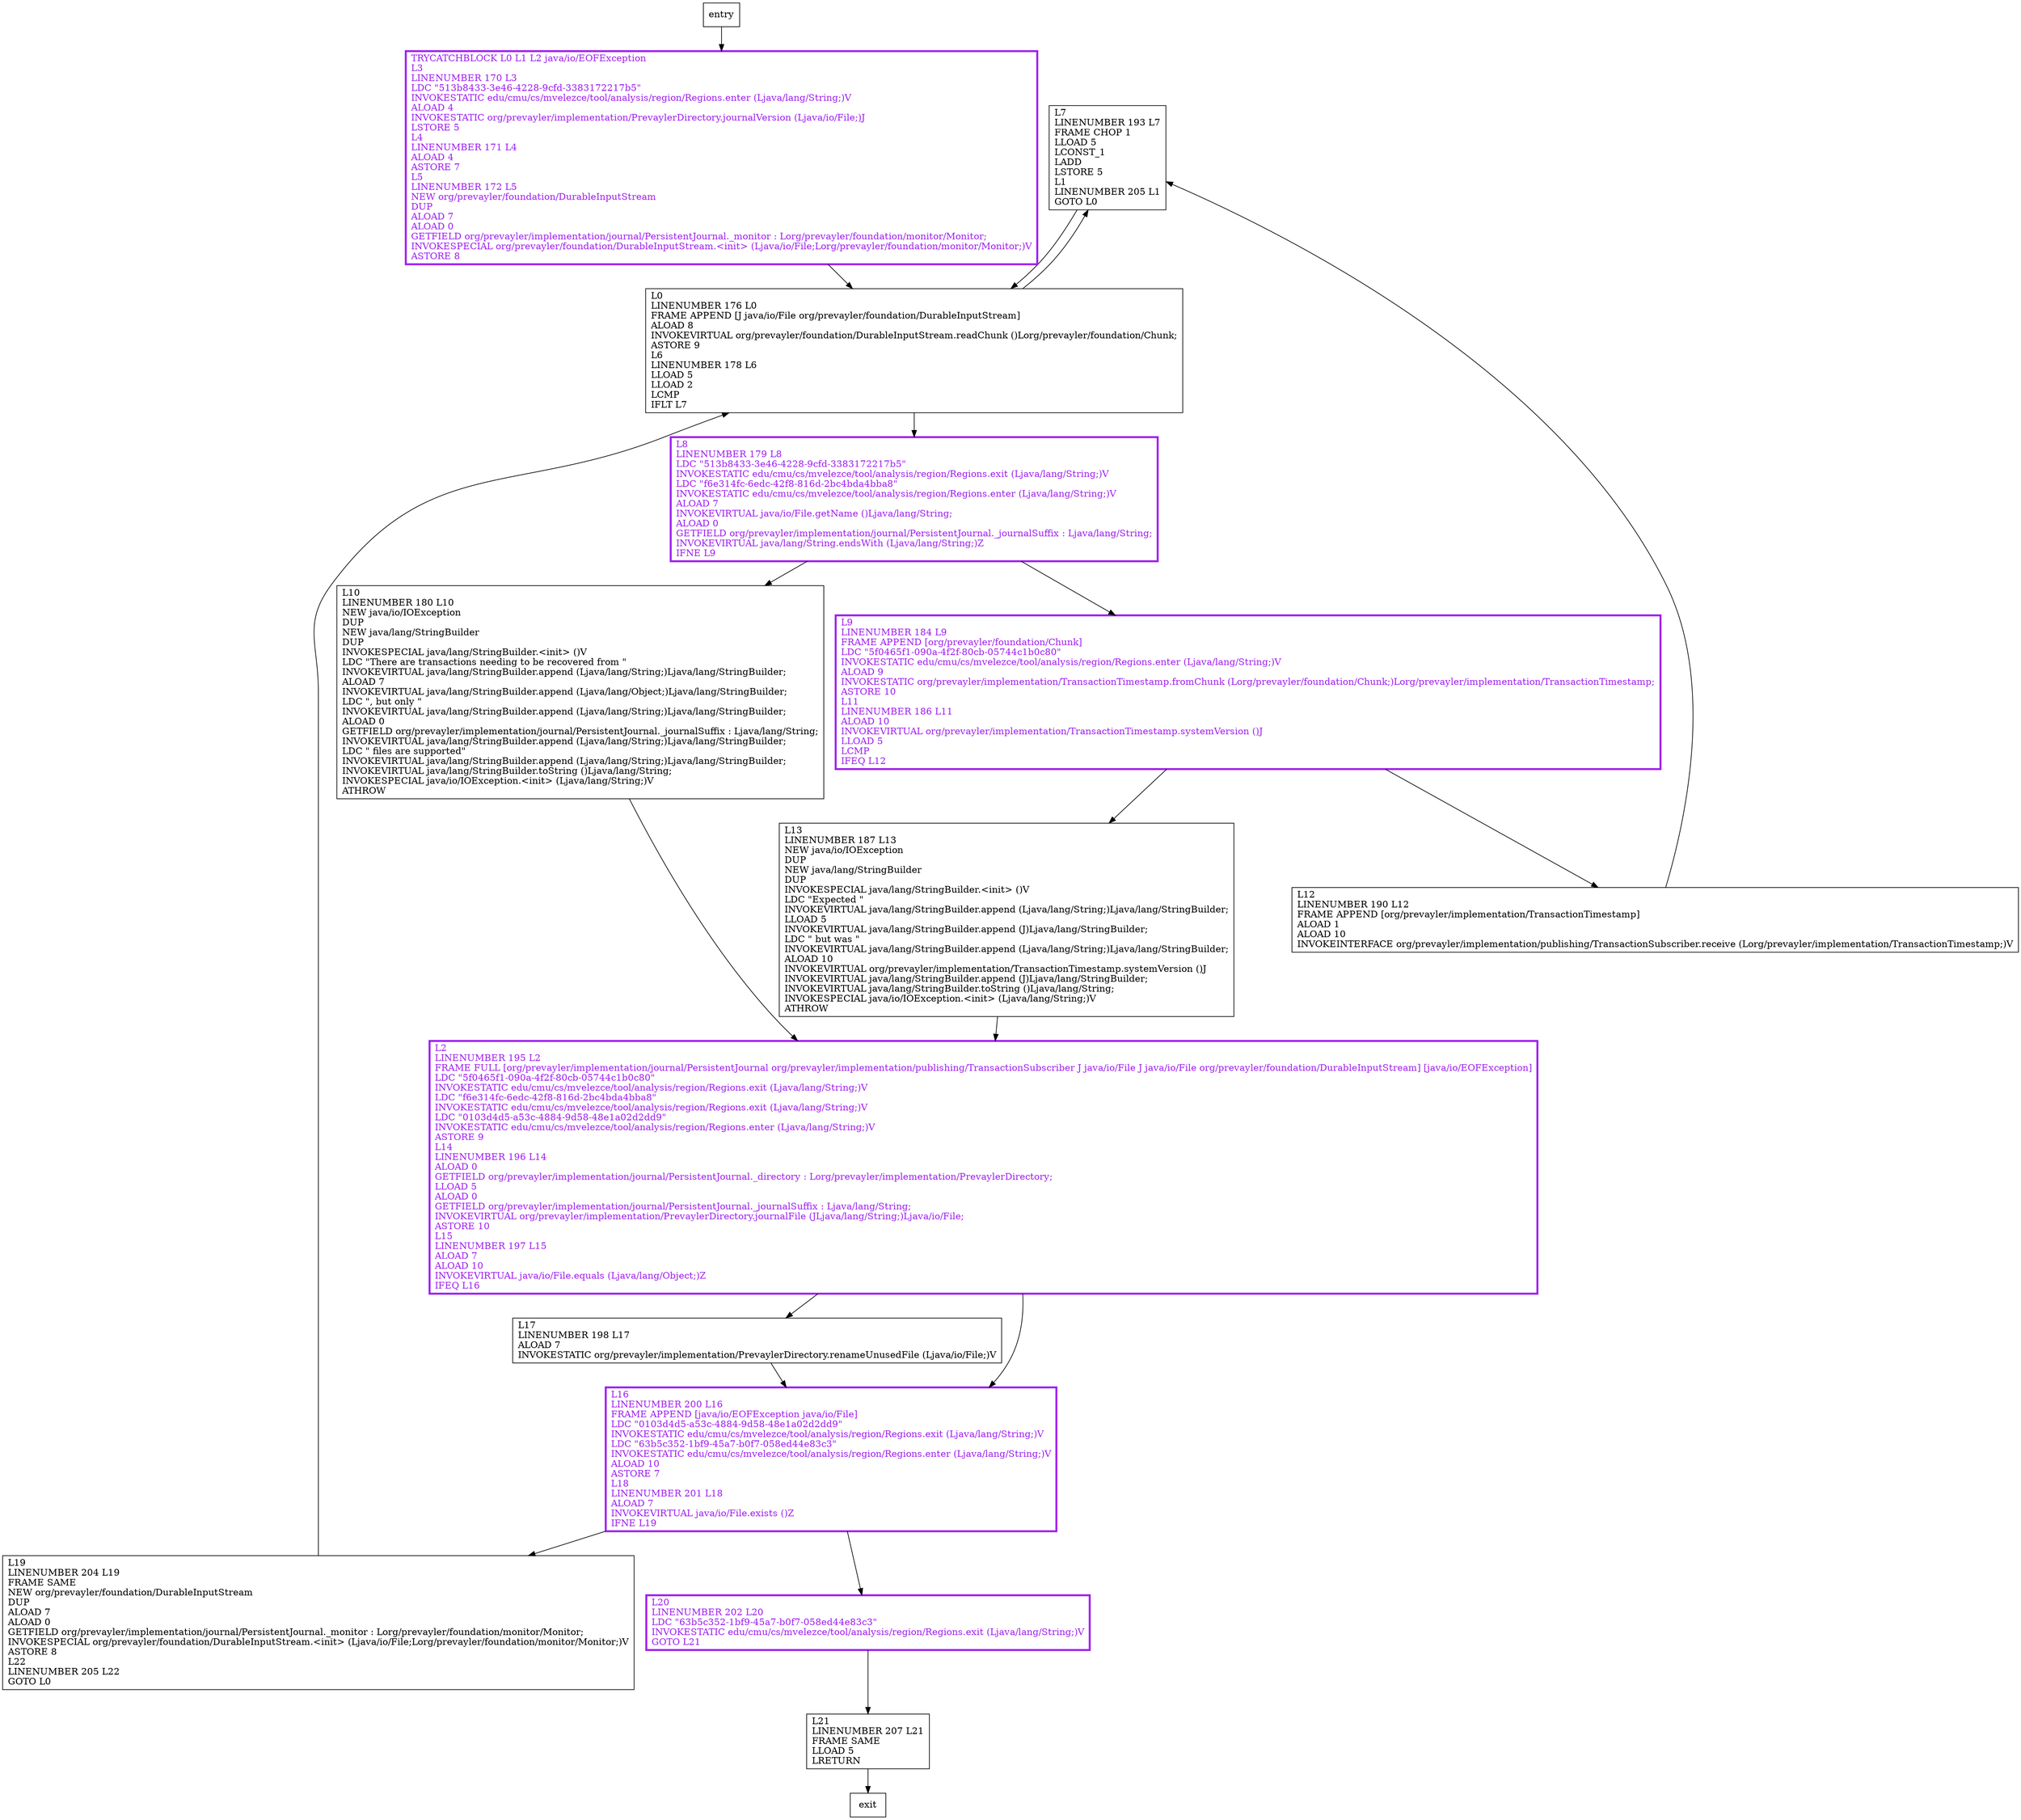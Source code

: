 digraph recoverPendingTransactions {
node [shape=record];
1438728800 [label="L7\lLINENUMBER 193 L7\lFRAME CHOP 1\lLLOAD 5\lLCONST_1\lLADD\lLSTORE 5\lL1\lLINENUMBER 205 L1\lGOTO L0\l"];
909443748 [label="L9\lLINENUMBER 184 L9\lFRAME APPEND [org/prevayler/foundation/Chunk]\lLDC \"5f0465f1-090a-4f2f-80cb-05744c1b0c80\"\lINVOKESTATIC edu/cmu/cs/mvelezce/tool/analysis/region/Regions.enter (Ljava/lang/String;)V\lALOAD 9\lINVOKESTATIC org/prevayler/implementation/TransactionTimestamp.fromChunk (Lorg/prevayler/foundation/Chunk;)Lorg/prevayler/implementation/TransactionTimestamp;\lASTORE 10\lL11\lLINENUMBER 186 L11\lALOAD 10\lINVOKEVIRTUAL org/prevayler/implementation/TransactionTimestamp.systemVersion ()J\lLLOAD 5\lLCMP\lIFEQ L12\l"];
1610048287 [label="L12\lLINENUMBER 190 L12\lFRAME APPEND [org/prevayler/implementation/TransactionTimestamp]\lALOAD 1\lALOAD 10\lINVOKEINTERFACE org/prevayler/implementation/publishing/TransactionSubscriber.receive (Lorg/prevayler/implementation/TransactionTimestamp;)V\l"];
627833787 [label="L8\lLINENUMBER 179 L8\lLDC \"513b8433-3e46-4228-9cfd-3383172217b5\"\lINVOKESTATIC edu/cmu/cs/mvelezce/tool/analysis/region/Regions.exit (Ljava/lang/String;)V\lLDC \"f6e314fc-6edc-42f8-816d-2bc4bda4bba8\"\lINVOKESTATIC edu/cmu/cs/mvelezce/tool/analysis/region/Regions.enter (Ljava/lang/String;)V\lALOAD 7\lINVOKEVIRTUAL java/io/File.getName ()Ljava/lang/String;\lALOAD 0\lGETFIELD org/prevayler/implementation/journal/PersistentJournal._journalSuffix : Ljava/lang/String;\lINVOKEVIRTUAL java/lang/String.endsWith (Ljava/lang/String;)Z\lIFNE L9\l"];
2000584752 [label="L20\lLINENUMBER 202 L20\lLDC \"63b5c352-1bf9-45a7-b0f7-058ed44e83c3\"\lINVOKESTATIC edu/cmu/cs/mvelezce/tool/analysis/region/Regions.exit (Ljava/lang/String;)V\lGOTO L21\l"];
377962715 [label="L17\lLINENUMBER 198 L17\lALOAD 7\lINVOKESTATIC org/prevayler/implementation/PrevaylerDirectory.renameUnusedFile (Ljava/io/File;)V\l"];
471308862 [label="L19\lLINENUMBER 204 L19\lFRAME SAME\lNEW org/prevayler/foundation/DurableInputStream\lDUP\lALOAD 7\lALOAD 0\lGETFIELD org/prevayler/implementation/journal/PersistentJournal._monitor : Lorg/prevayler/foundation/monitor/Monitor;\lINVOKESPECIAL org/prevayler/foundation/DurableInputStream.\<init\> (Ljava/io/File;Lorg/prevayler/foundation/monitor/Monitor;)V\lASTORE 8\lL22\lLINENUMBER 205 L22\lGOTO L0\l"];
905917952 [label="TRYCATCHBLOCK L0 L1 L2 java/io/EOFException\lL3\lLINENUMBER 170 L3\lLDC \"513b8433-3e46-4228-9cfd-3383172217b5\"\lINVOKESTATIC edu/cmu/cs/mvelezce/tool/analysis/region/Regions.enter (Ljava/lang/String;)V\lALOAD 4\lINVOKESTATIC org/prevayler/implementation/PrevaylerDirectory.journalVersion (Ljava/io/File;)J\lLSTORE 5\lL4\lLINENUMBER 171 L4\lALOAD 4\lASTORE 7\lL5\lLINENUMBER 172 L5\lNEW org/prevayler/foundation/DurableInputStream\lDUP\lALOAD 7\lALOAD 0\lGETFIELD org/prevayler/implementation/journal/PersistentJournal._monitor : Lorg/prevayler/foundation/monitor/Monitor;\lINVOKESPECIAL org/prevayler/foundation/DurableInputStream.\<init\> (Ljava/io/File;Lorg/prevayler/foundation/monitor/Monitor;)V\lASTORE 8\l"];
624685600 [label="L2\lLINENUMBER 195 L2\lFRAME FULL [org/prevayler/implementation/journal/PersistentJournal org/prevayler/implementation/publishing/TransactionSubscriber J java/io/File J java/io/File org/prevayler/foundation/DurableInputStream] [java/io/EOFException]\lLDC \"5f0465f1-090a-4f2f-80cb-05744c1b0c80\"\lINVOKESTATIC edu/cmu/cs/mvelezce/tool/analysis/region/Regions.exit (Ljava/lang/String;)V\lLDC \"f6e314fc-6edc-42f8-816d-2bc4bda4bba8\"\lINVOKESTATIC edu/cmu/cs/mvelezce/tool/analysis/region/Regions.exit (Ljava/lang/String;)V\lLDC \"0103d4d5-a53c-4884-9d58-48e1a02d2dd9\"\lINVOKESTATIC edu/cmu/cs/mvelezce/tool/analysis/region/Regions.enter (Ljava/lang/String;)V\lASTORE 9\lL14\lLINENUMBER 196 L14\lALOAD 0\lGETFIELD org/prevayler/implementation/journal/PersistentJournal._directory : Lorg/prevayler/implementation/PrevaylerDirectory;\lLLOAD 5\lALOAD 0\lGETFIELD org/prevayler/implementation/journal/PersistentJournal._journalSuffix : Ljava/lang/String;\lINVOKEVIRTUAL org/prevayler/implementation/PrevaylerDirectory.journalFile (JLjava/lang/String;)Ljava/io/File;\lASTORE 10\lL15\lLINENUMBER 197 L15\lALOAD 7\lALOAD 10\lINVOKEVIRTUAL java/io/File.equals (Ljava/lang/Object;)Z\lIFEQ L16\l"];
148665287 [label="L0\lLINENUMBER 176 L0\lFRAME APPEND [J java/io/File org/prevayler/foundation/DurableInputStream]\lALOAD 8\lINVOKEVIRTUAL org/prevayler/foundation/DurableInputStream.readChunk ()Lorg/prevayler/foundation/Chunk;\lASTORE 9\lL6\lLINENUMBER 178 L6\lLLOAD 5\lLLOAD 2\lLCMP\lIFLT L7\l"];
1921792526 [label="L16\lLINENUMBER 200 L16\lFRAME APPEND [java/io/EOFException java/io/File]\lLDC \"0103d4d5-a53c-4884-9d58-48e1a02d2dd9\"\lINVOKESTATIC edu/cmu/cs/mvelezce/tool/analysis/region/Regions.exit (Ljava/lang/String;)V\lLDC \"63b5c352-1bf9-45a7-b0f7-058ed44e83c3\"\lINVOKESTATIC edu/cmu/cs/mvelezce/tool/analysis/region/Regions.enter (Ljava/lang/String;)V\lALOAD 10\lASTORE 7\lL18\lLINENUMBER 201 L18\lALOAD 7\lINVOKEVIRTUAL java/io/File.exists ()Z\lIFNE L19\l"];
1685162131 [label="L21\lLINENUMBER 207 L21\lFRAME SAME\lLLOAD 5\lLRETURN\l"];
1103719015 [label="L13\lLINENUMBER 187 L13\lNEW java/io/IOException\lDUP\lNEW java/lang/StringBuilder\lDUP\lINVOKESPECIAL java/lang/StringBuilder.\<init\> ()V\lLDC \"Expected \"\lINVOKEVIRTUAL java/lang/StringBuilder.append (Ljava/lang/String;)Ljava/lang/StringBuilder;\lLLOAD 5\lINVOKEVIRTUAL java/lang/StringBuilder.append (J)Ljava/lang/StringBuilder;\lLDC \" but was \"\lINVOKEVIRTUAL java/lang/StringBuilder.append (Ljava/lang/String;)Ljava/lang/StringBuilder;\lALOAD 10\lINVOKEVIRTUAL org/prevayler/implementation/TransactionTimestamp.systemVersion ()J\lINVOKEVIRTUAL java/lang/StringBuilder.append (J)Ljava/lang/StringBuilder;\lINVOKEVIRTUAL java/lang/StringBuilder.toString ()Ljava/lang/String;\lINVOKESPECIAL java/io/IOException.\<init\> (Ljava/lang/String;)V\lATHROW\l"];
2058775892 [label="L10\lLINENUMBER 180 L10\lNEW java/io/IOException\lDUP\lNEW java/lang/StringBuilder\lDUP\lINVOKESPECIAL java/lang/StringBuilder.\<init\> ()V\lLDC \"There are transactions needing to be recovered from \"\lINVOKEVIRTUAL java/lang/StringBuilder.append (Ljava/lang/String;)Ljava/lang/StringBuilder;\lALOAD 7\lINVOKEVIRTUAL java/lang/StringBuilder.append (Ljava/lang/Object;)Ljava/lang/StringBuilder;\lLDC \", but only \"\lINVOKEVIRTUAL java/lang/StringBuilder.append (Ljava/lang/String;)Ljava/lang/StringBuilder;\lALOAD 0\lGETFIELD org/prevayler/implementation/journal/PersistentJournal._journalSuffix : Ljava/lang/String;\lINVOKEVIRTUAL java/lang/StringBuilder.append (Ljava/lang/String;)Ljava/lang/StringBuilder;\lLDC \" files are supported\"\lINVOKEVIRTUAL java/lang/StringBuilder.append (Ljava/lang/String;)Ljava/lang/StringBuilder;\lINVOKEVIRTUAL java/lang/StringBuilder.toString ()Ljava/lang/String;\lINVOKESPECIAL java/io/IOException.\<init\> (Ljava/lang/String;)V\lATHROW\l"];
entry;
exit;
1438728800 -> 148665287;
909443748 -> 1610048287;
909443748 -> 1103719015;
1610048287 -> 1438728800;
627833787 -> 909443748;
627833787 -> 2058775892;
2000584752 -> 1685162131;
entry -> 905917952;
377962715 -> 1921792526;
471308862 -> 148665287;
905917952 -> 148665287;
624685600 -> 377962715;
624685600 -> 1921792526;
148665287 -> 1438728800;
148665287 -> 627833787;
1921792526 -> 471308862;
1921792526 -> 2000584752;
1685162131 -> exit;
1103719015 -> 624685600;
2058775892 -> 624685600;
909443748[fontcolor="purple", penwidth=3, color="purple"];
905917952[fontcolor="purple", penwidth=3, color="purple"];
624685600[fontcolor="purple", penwidth=3, color="purple"];
1921792526[fontcolor="purple", penwidth=3, color="purple"];
627833787[fontcolor="purple", penwidth=3, color="purple"];
2000584752[fontcolor="purple", penwidth=3, color="purple"];
}
